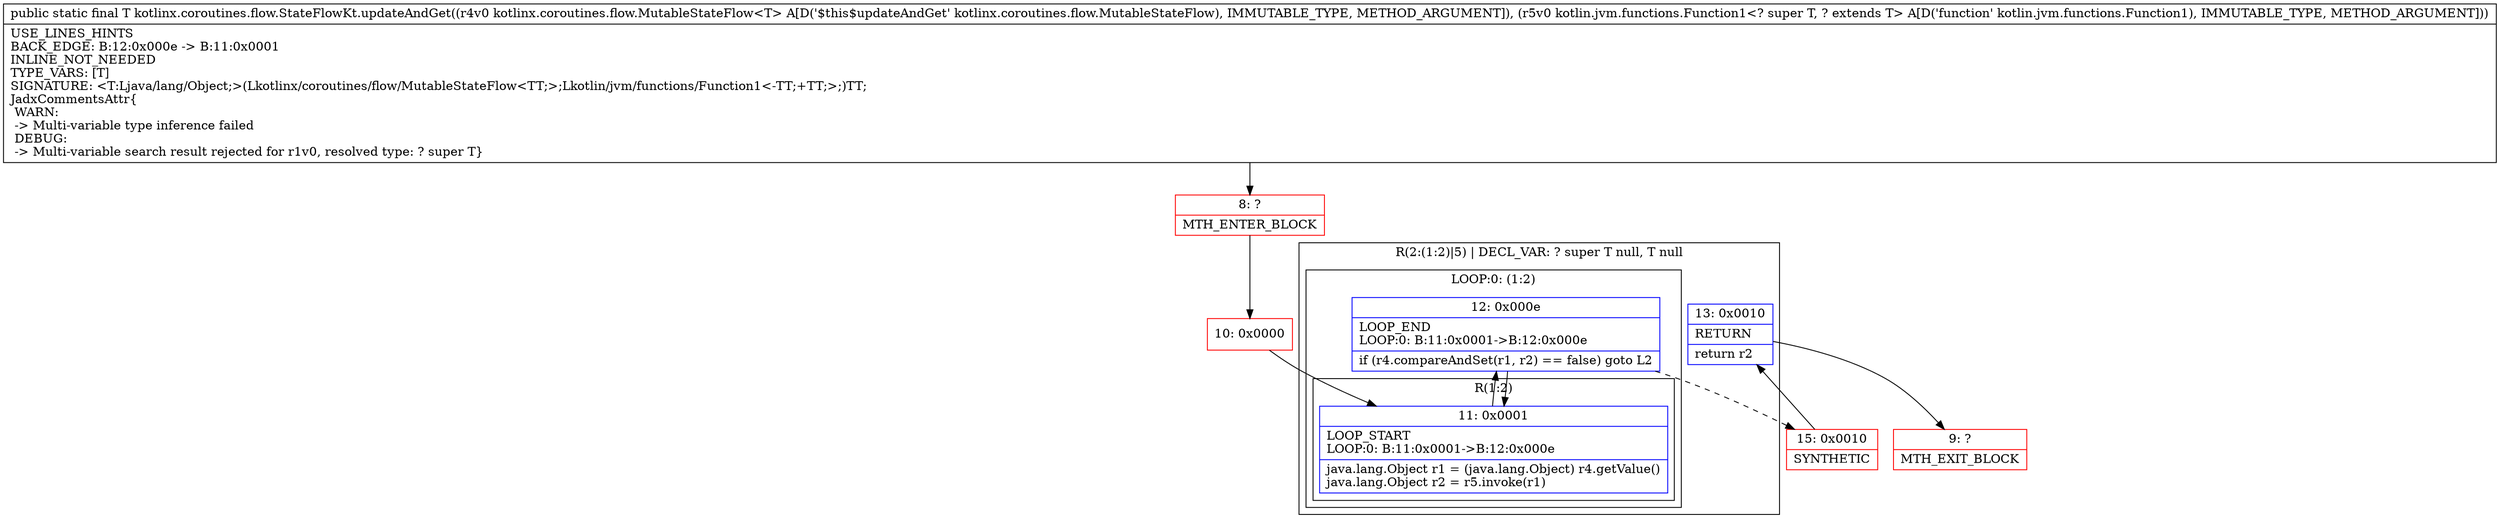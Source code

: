 digraph "CFG forkotlinx.coroutines.flow.StateFlowKt.updateAndGet(Lkotlinx\/coroutines\/flow\/MutableStateFlow;Lkotlin\/jvm\/functions\/Function1;)Ljava\/lang\/Object;" {
subgraph cluster_Region_1565274723 {
label = "R(2:(1:2)|5) | DECL_VAR: ? super T null, T null\l";
node [shape=record,color=blue];
subgraph cluster_LoopRegion_118387080 {
label = "LOOP:0: (1:2)";
node [shape=record,color=blue];
Node_12 [shape=record,label="{12\:\ 0x000e|LOOP_END\lLOOP:0: B:11:0x0001\-\>B:12:0x000e\l|if (r4.compareAndSet(r1, r2) == false) goto L2\l}"];
subgraph cluster_Region_1604146816 {
label = "R(1:2)";
node [shape=record,color=blue];
Node_11 [shape=record,label="{11\:\ 0x0001|LOOP_START\lLOOP:0: B:11:0x0001\-\>B:12:0x000e\l|java.lang.Object r1 = (java.lang.Object) r4.getValue()\ljava.lang.Object r2 = r5.invoke(r1)\l}"];
}
}
Node_13 [shape=record,label="{13\:\ 0x0010|RETURN\l|return r2\l}"];
}
Node_8 [shape=record,color=red,label="{8\:\ ?|MTH_ENTER_BLOCK\l}"];
Node_10 [shape=record,color=red,label="{10\:\ 0x0000}"];
Node_15 [shape=record,color=red,label="{15\:\ 0x0010|SYNTHETIC\l}"];
Node_9 [shape=record,color=red,label="{9\:\ ?|MTH_EXIT_BLOCK\l}"];
MethodNode[shape=record,label="{public static final T kotlinx.coroutines.flow.StateFlowKt.updateAndGet((r4v0 kotlinx.coroutines.flow.MutableStateFlow\<T\> A[D('$this$updateAndGet' kotlinx.coroutines.flow.MutableStateFlow), IMMUTABLE_TYPE, METHOD_ARGUMENT]), (r5v0 kotlin.jvm.functions.Function1\<? super T, ? extends T\> A[D('function' kotlin.jvm.functions.Function1), IMMUTABLE_TYPE, METHOD_ARGUMENT]))  | USE_LINES_HINTS\lBACK_EDGE: B:12:0x000e \-\> B:11:0x0001\lINLINE_NOT_NEEDED\lTYPE_VARS: [T]\lSIGNATURE: \<T:Ljava\/lang\/Object;\>(Lkotlinx\/coroutines\/flow\/MutableStateFlow\<TT;\>;Lkotlin\/jvm\/functions\/Function1\<\-TT;+TT;\>;)TT;\lJadxCommentsAttr\{\l WARN: \l \-\> Multi\-variable type inference failed\l DEBUG: \l \-\> Multi\-variable search result rejected for r1v0, resolved type: ? super T\}\l}"];
MethodNode -> Node_8;Node_12 -> Node_11;
Node_12 -> Node_15[style=dashed];
Node_11 -> Node_12;
Node_13 -> Node_9;
Node_8 -> Node_10;
Node_10 -> Node_11;
Node_15 -> Node_13;
}

